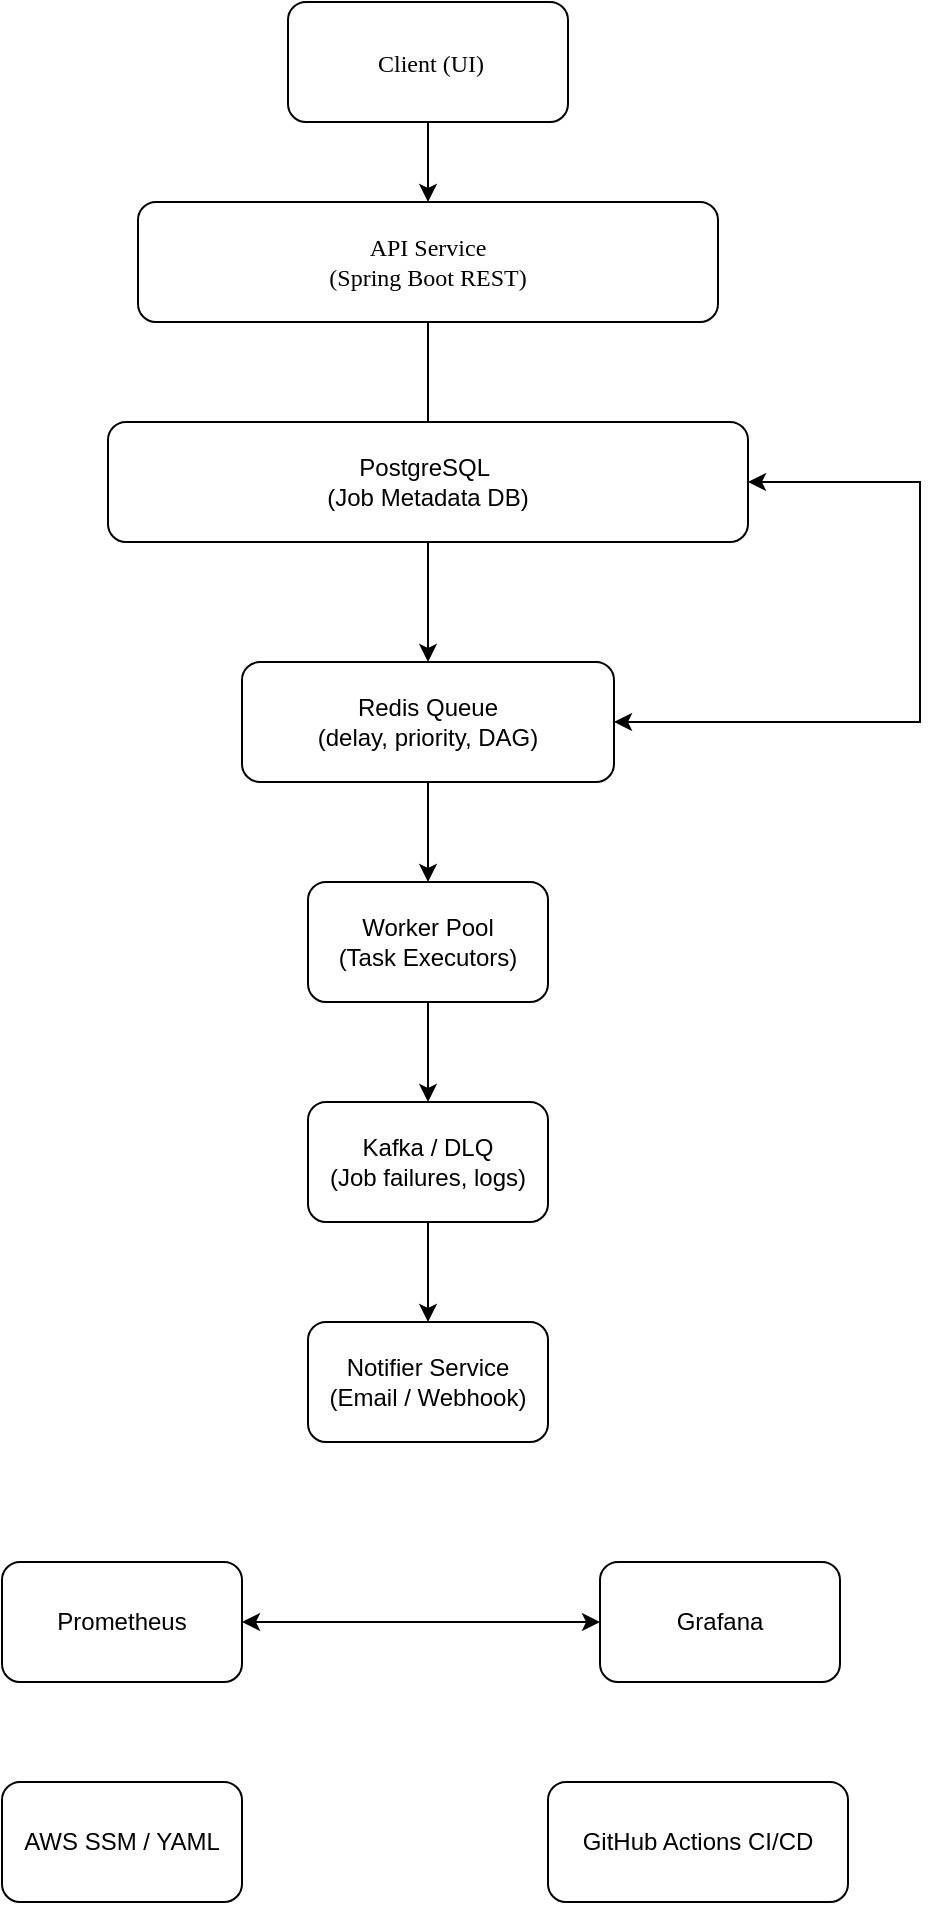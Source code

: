 <mxfile version="26.1.1">
  <diagram name="Page-1" id="r7K87Xx96LxDioY1liJ7">
    <mxGraphModel grid="1" page="1" gridSize="10" guides="1" tooltips="1" connect="1" arrows="1" fold="1" pageScale="1" pageWidth="827" pageHeight="1169" background="none" math="0" shadow="0">
      <root>
        <mxCell id="0" />
        <mxCell id="1" parent="0" />
        <mxCell id="HOlrTyPcvEbu_Fj6PGsl-2" value="&lt;div style=&quot;line-height: 24px; white-space: pre;&quot;&gt;&lt;span style=&quot;background-color: rgb(255, 255, 255);&quot;&gt;&lt;font face=&quot;Verdana&quot; style=&quot;color: rgb(0, 0, 0);&quot;&gt;&amp;nbsp;Client (UI)&lt;/font&gt;&lt;/span&gt;&lt;/div&gt;" style="rounded=1;whiteSpace=wrap;html=1;" vertex="1" parent="1">
          <mxGeometry x="344" y="20" width="140" height="60" as="geometry" />
        </mxCell>
        <mxCell id="HOlrTyPcvEbu_Fj6PGsl-4" value="&lt;font face=&quot;Verdana&quot;&gt;API Service&lt;br&gt;(Spring Boot REST)&lt;/font&gt;" style="rounded=1;whiteSpace=wrap;html=1;" vertex="1" parent="1">
          <mxGeometry x="269" y="120" width="290" height="60" as="geometry" />
        </mxCell>
        <mxCell id="HOlrTyPcvEbu_Fj6PGsl-5" value="PostgreSQL&amp;nbsp;&lt;br&gt;(Job Metadata DB)" style="rounded=1;whiteSpace=wrap;html=1;" vertex="1" parent="1">
          <mxGeometry x="254" y="230" width="320" height="60" as="geometry" />
        </mxCell>
        <mxCell id="HOlrTyPcvEbu_Fj6PGsl-6" value="Redis Queue&lt;br&gt;(delay, priority, DAG)" style="rounded=1;whiteSpace=wrap;html=1;" vertex="1" parent="1">
          <mxGeometry x="321" y="350" width="186" height="60" as="geometry" />
        </mxCell>
        <mxCell id="HOlrTyPcvEbu_Fj6PGsl-7" value="Worker Pool&lt;br&gt;(Task Executors&lt;span style=&quot;background-color: transparent; color: light-dark(rgb(0, 0, 0), rgb(255, 255, 255));&quot;&gt;)&lt;/span&gt;" style="rounded=1;whiteSpace=wrap;html=1;" vertex="1" parent="1">
          <mxGeometry x="354" y="460" width="120" height="60" as="geometry" />
        </mxCell>
        <mxCell id="HOlrTyPcvEbu_Fj6PGsl-8" value="Kafka / DLQ&lt;br&gt;(Job failures, logs)" style="rounded=1;whiteSpace=wrap;html=1;" vertex="1" parent="1">
          <mxGeometry x="354" y="570" width="120" height="60" as="geometry" />
        </mxCell>
        <mxCell id="HOlrTyPcvEbu_Fj6PGsl-9" value="Notifier Service&lt;br&gt;(Email / Webhook)" style="rounded=1;whiteSpace=wrap;html=1;" vertex="1" parent="1">
          <mxGeometry x="354" y="680" width="120" height="60" as="geometry" />
        </mxCell>
        <mxCell id="HOlrTyPcvEbu_Fj6PGsl-10" value="" style="endArrow=classic;html=1;rounded=0;exitX=0.5;exitY=1;exitDx=0;exitDy=0;entryX=0.5;entryY=0;entryDx=0;entryDy=0;" edge="1" parent="1" source="HOlrTyPcvEbu_Fj6PGsl-2" target="HOlrTyPcvEbu_Fj6PGsl-4">
          <mxGeometry width="50" height="50" relative="1" as="geometry">
            <mxPoint x="390" y="330" as="sourcePoint" />
            <mxPoint x="440" y="280" as="targetPoint" />
          </mxGeometry>
        </mxCell>
        <mxCell id="HOlrTyPcvEbu_Fj6PGsl-11" value="" style="endArrow=none;html=1;rounded=0;entryX=0.5;entryY=1;entryDx=0;entryDy=0;" edge="1" parent="1" source="HOlrTyPcvEbu_Fj6PGsl-5" target="HOlrTyPcvEbu_Fj6PGsl-4">
          <mxGeometry width="50" height="50" relative="1" as="geometry">
            <mxPoint x="390" y="330" as="sourcePoint" />
            <mxPoint x="440" y="280" as="targetPoint" />
          </mxGeometry>
        </mxCell>
        <mxCell id="HOlrTyPcvEbu_Fj6PGsl-12" value="" style="endArrow=classic;html=1;rounded=0;entryX=0.5;entryY=0;entryDx=0;entryDy=0;exitX=0.5;exitY=1;exitDx=0;exitDy=0;" edge="1" parent="1" source="HOlrTyPcvEbu_Fj6PGsl-5" target="HOlrTyPcvEbu_Fj6PGsl-6">
          <mxGeometry width="50" height="50" relative="1" as="geometry">
            <mxPoint x="420" y="292" as="sourcePoint" />
            <mxPoint x="440" y="280" as="targetPoint" />
          </mxGeometry>
        </mxCell>
        <mxCell id="HOlrTyPcvEbu_Fj6PGsl-15" value="" style="endArrow=classic;html=1;rounded=0;entryX=0.5;entryY=0;entryDx=0;entryDy=0;exitX=0.5;exitY=1;exitDx=0;exitDy=0;" edge="1" parent="1" source="HOlrTyPcvEbu_Fj6PGsl-6" target="HOlrTyPcvEbu_Fj6PGsl-7">
          <mxGeometry width="50" height="50" relative="1" as="geometry">
            <mxPoint x="390" y="330" as="sourcePoint" />
            <mxPoint x="440" y="280" as="targetPoint" />
          </mxGeometry>
        </mxCell>
        <mxCell id="HOlrTyPcvEbu_Fj6PGsl-16" value="" style="endArrow=classic;html=1;rounded=0;exitX=0.5;exitY=1;exitDx=0;exitDy=0;" edge="1" parent="1" source="HOlrTyPcvEbu_Fj6PGsl-7" target="HOlrTyPcvEbu_Fj6PGsl-8">
          <mxGeometry width="50" height="50" relative="1" as="geometry">
            <mxPoint x="390" y="530" as="sourcePoint" />
            <mxPoint x="440" y="480" as="targetPoint" />
          </mxGeometry>
        </mxCell>
        <mxCell id="HOlrTyPcvEbu_Fj6PGsl-17" value="" style="endArrow=classic;html=1;rounded=0;exitX=0.5;exitY=1;exitDx=0;exitDy=0;entryX=0.5;entryY=0;entryDx=0;entryDy=0;" edge="1" parent="1" source="HOlrTyPcvEbu_Fj6PGsl-8" target="HOlrTyPcvEbu_Fj6PGsl-9">
          <mxGeometry width="50" height="50" relative="1" as="geometry">
            <mxPoint x="390" y="730" as="sourcePoint" />
            <mxPoint x="440" y="680" as="targetPoint" />
          </mxGeometry>
        </mxCell>
        <mxCell id="HOlrTyPcvEbu_Fj6PGsl-20" value="" style="endArrow=classic;startArrow=classic;html=1;rounded=0;entryX=1;entryY=0.5;entryDx=0;entryDy=0;exitX=1;exitY=0.5;exitDx=0;exitDy=0;" edge="1" parent="1" source="HOlrTyPcvEbu_Fj6PGsl-6" target="HOlrTyPcvEbu_Fj6PGsl-5">
          <mxGeometry width="50" height="50" relative="1" as="geometry">
            <mxPoint x="390" y="530" as="sourcePoint" />
            <mxPoint x="440" y="480" as="targetPoint" />
            <Array as="points">
              <mxPoint x="660" y="380" />
              <mxPoint x="660" y="320" />
              <mxPoint x="660" y="260" />
            </Array>
          </mxGeometry>
        </mxCell>
        <mxCell id="HOlrTyPcvEbu_Fj6PGsl-21" value="Prometheus" style="rounded=1;whiteSpace=wrap;html=1;" vertex="1" parent="1">
          <mxGeometry x="201" y="800" width="120" height="60" as="geometry" />
        </mxCell>
        <mxCell id="HOlrTyPcvEbu_Fj6PGsl-25" value="Grafana" style="rounded=1;whiteSpace=wrap;html=1;" vertex="1" parent="1">
          <mxGeometry x="500" y="800" width="120" height="60" as="geometry" />
        </mxCell>
        <mxCell id="HOlrTyPcvEbu_Fj6PGsl-26" value="" style="endArrow=classic;startArrow=classic;html=1;rounded=0;exitX=1;exitY=0.5;exitDx=0;exitDy=0;entryX=0;entryY=0.5;entryDx=0;entryDy=0;" edge="1" parent="1" source="HOlrTyPcvEbu_Fj6PGsl-21" target="HOlrTyPcvEbu_Fj6PGsl-25">
          <mxGeometry width="50" height="50" relative="1" as="geometry">
            <mxPoint x="390" y="730" as="sourcePoint" />
            <mxPoint x="440" y="680" as="targetPoint" />
          </mxGeometry>
        </mxCell>
        <mxCell id="HOlrTyPcvEbu_Fj6PGsl-27" value="AWS SSM / YAML" style="rounded=1;whiteSpace=wrap;html=1;" vertex="1" parent="1">
          <mxGeometry x="201" y="910" width="120" height="60" as="geometry" />
        </mxCell>
        <mxCell id="HOlrTyPcvEbu_Fj6PGsl-28" value="GitHub Actions CI/CD" style="rounded=1;whiteSpace=wrap;html=1;" vertex="1" parent="1">
          <mxGeometry x="474" y="910" width="150" height="60" as="geometry" />
        </mxCell>
      </root>
    </mxGraphModel>
  </diagram>
</mxfile>

